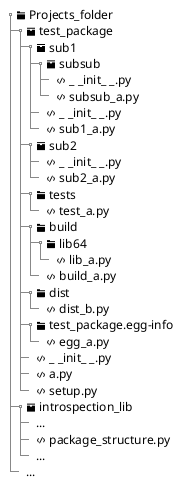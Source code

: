 @startuml test_package

@startsalt
{
    {T
    + <&folder> Projects_folder
    ++ <&box> test_package
    +++ <&box> sub1
    ++++ <&box> subsub
    +++++ <&code> _ _init_ _.py
    +++++ <&code> subsub_a.py
    ++++ <&code> _ _init_ _.py
    ++++ <&code> sub1_a.py
    +++ <&box> sub2
    ++++ <&code> _ _init_ _.py
    ++++ <&code> sub2_a.py
    +++ <&folder> tests
    ++++ <&code> test_a.py
    +++ <&folder> build
    ++++ <&folder> lib64
    +++++ <&code> lib_a.py
    ++++ <&code> build_a.py
    +++ <&folder> dist
    ++++ <&code> dist_b.py
    +++ <&folder> test_package.egg-info
    ++++ <&code> egg_a.py
    +++ <&code> _ _init_ _.py
    +++ <&code> a.py
    +++ <&code> setup.py
    ++ <&box> introspection_lib
    +++ ...
    +++ <&code> package_structure.py
    +++ ...
    ++ ...
    }
}
@endsalt

@enduml